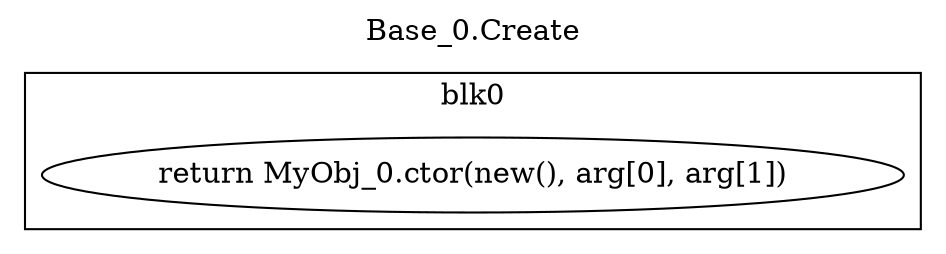 digraph {
  rankdir=TB;
  b0_l0 [label="return MyObj_0.ctor(new(), arg[0], arg[1])"]
  subgraph cluster_b0 {
    label = "blk0";
    b0_l0;
  }
  labelloc="t"
  label="Base_0.Create"
}